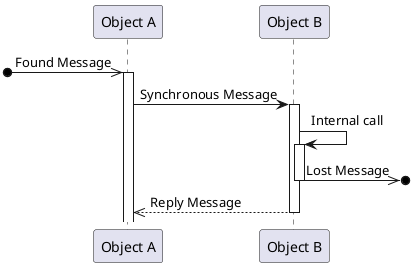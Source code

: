 @startuml

participant "Object A" as A
participant "Object B" as B

[o->> A : Found Message
activate A

A -> B : Synchronous Message
activate B

B -> B : Internal call
activate B

B ->>o] : Lost Message
deactivate B

A <<-- B : Reply Message
deactivate B

@enduml
